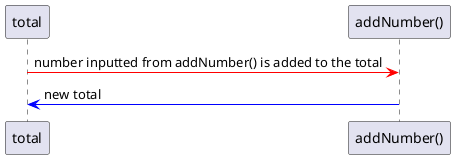 @startuml

total -[#red]> "addNumber()" : number inputted from addNumber() is added to the total
"addNumber()" -[#blue]> total : new total
@enduml